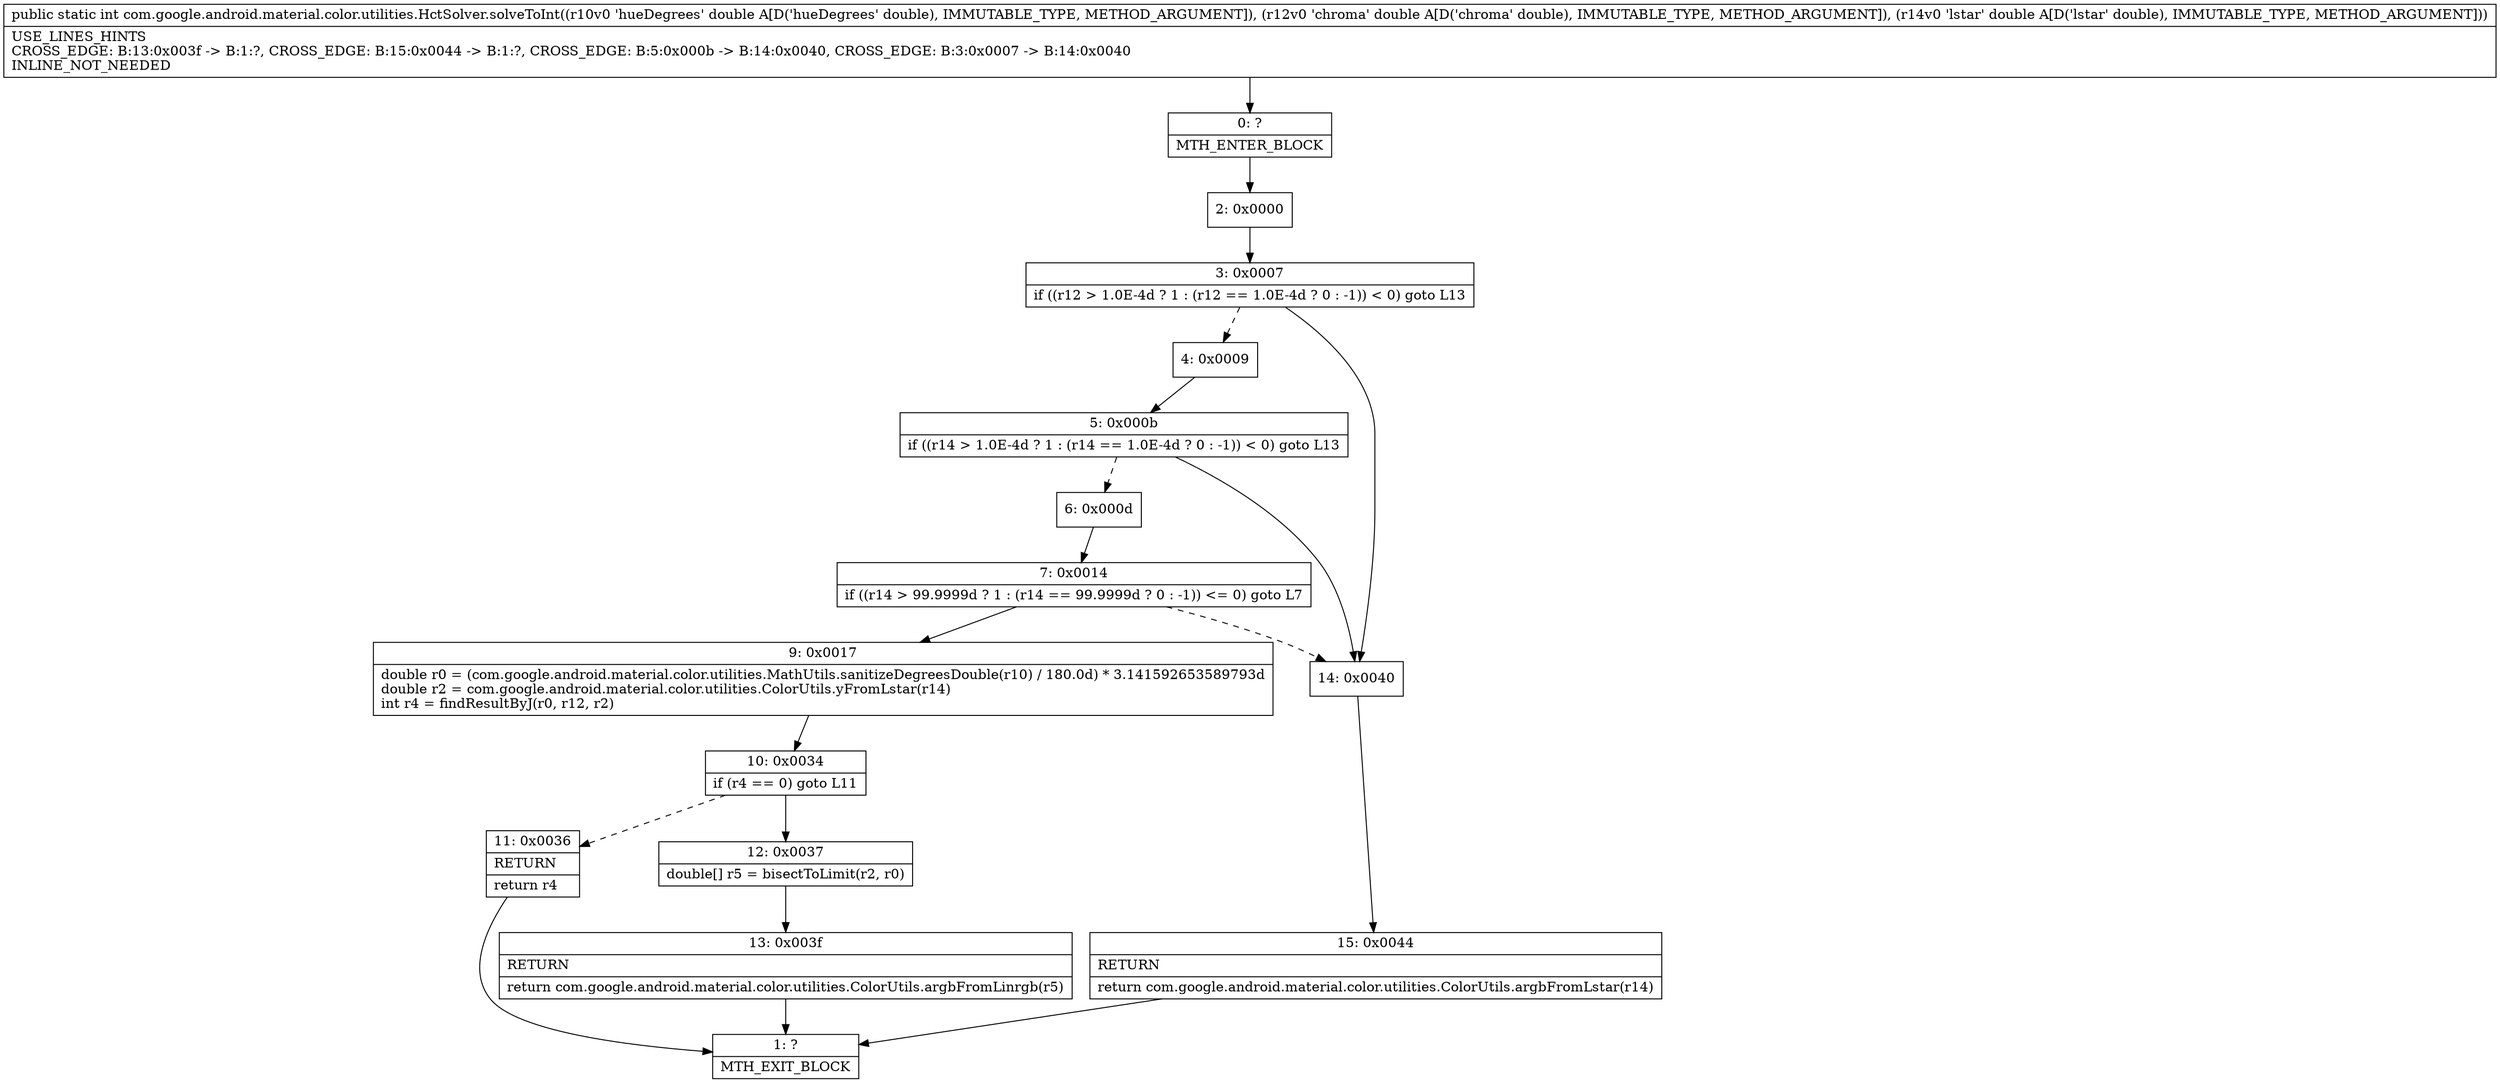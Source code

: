 digraph "CFG forcom.google.android.material.color.utilities.HctSolver.solveToInt(DDD)I" {
Node_0 [shape=record,label="{0\:\ ?|MTH_ENTER_BLOCK\l}"];
Node_2 [shape=record,label="{2\:\ 0x0000}"];
Node_3 [shape=record,label="{3\:\ 0x0007|if ((r12 \> 1.0E\-4d ? 1 : (r12 == 1.0E\-4d ? 0 : \-1)) \< 0) goto L13\l}"];
Node_4 [shape=record,label="{4\:\ 0x0009}"];
Node_5 [shape=record,label="{5\:\ 0x000b|if ((r14 \> 1.0E\-4d ? 1 : (r14 == 1.0E\-4d ? 0 : \-1)) \< 0) goto L13\l}"];
Node_6 [shape=record,label="{6\:\ 0x000d}"];
Node_7 [shape=record,label="{7\:\ 0x0014|if ((r14 \> 99.9999d ? 1 : (r14 == 99.9999d ? 0 : \-1)) \<= 0) goto L7\l}"];
Node_9 [shape=record,label="{9\:\ 0x0017|double r0 = (com.google.android.material.color.utilities.MathUtils.sanitizeDegreesDouble(r10) \/ 180.0d) * 3.141592653589793d\ldouble r2 = com.google.android.material.color.utilities.ColorUtils.yFromLstar(r14)\lint r4 = findResultByJ(r0, r12, r2)\l}"];
Node_10 [shape=record,label="{10\:\ 0x0034|if (r4 == 0) goto L11\l}"];
Node_11 [shape=record,label="{11\:\ 0x0036|RETURN\l|return r4\l}"];
Node_1 [shape=record,label="{1\:\ ?|MTH_EXIT_BLOCK\l}"];
Node_12 [shape=record,label="{12\:\ 0x0037|double[] r5 = bisectToLimit(r2, r0)\l}"];
Node_13 [shape=record,label="{13\:\ 0x003f|RETURN\l|return com.google.android.material.color.utilities.ColorUtils.argbFromLinrgb(r5)\l}"];
Node_14 [shape=record,label="{14\:\ 0x0040}"];
Node_15 [shape=record,label="{15\:\ 0x0044|RETURN\l|return com.google.android.material.color.utilities.ColorUtils.argbFromLstar(r14)\l}"];
MethodNode[shape=record,label="{public static int com.google.android.material.color.utilities.HctSolver.solveToInt((r10v0 'hueDegrees' double A[D('hueDegrees' double), IMMUTABLE_TYPE, METHOD_ARGUMENT]), (r12v0 'chroma' double A[D('chroma' double), IMMUTABLE_TYPE, METHOD_ARGUMENT]), (r14v0 'lstar' double A[D('lstar' double), IMMUTABLE_TYPE, METHOD_ARGUMENT]))  | USE_LINES_HINTS\lCROSS_EDGE: B:13:0x003f \-\> B:1:?, CROSS_EDGE: B:15:0x0044 \-\> B:1:?, CROSS_EDGE: B:5:0x000b \-\> B:14:0x0040, CROSS_EDGE: B:3:0x0007 \-\> B:14:0x0040\lINLINE_NOT_NEEDED\l}"];
MethodNode -> Node_0;Node_0 -> Node_2;
Node_2 -> Node_3;
Node_3 -> Node_4[style=dashed];
Node_3 -> Node_14;
Node_4 -> Node_5;
Node_5 -> Node_6[style=dashed];
Node_5 -> Node_14;
Node_6 -> Node_7;
Node_7 -> Node_9;
Node_7 -> Node_14[style=dashed];
Node_9 -> Node_10;
Node_10 -> Node_11[style=dashed];
Node_10 -> Node_12;
Node_11 -> Node_1;
Node_12 -> Node_13;
Node_13 -> Node_1;
Node_14 -> Node_15;
Node_15 -> Node_1;
}

